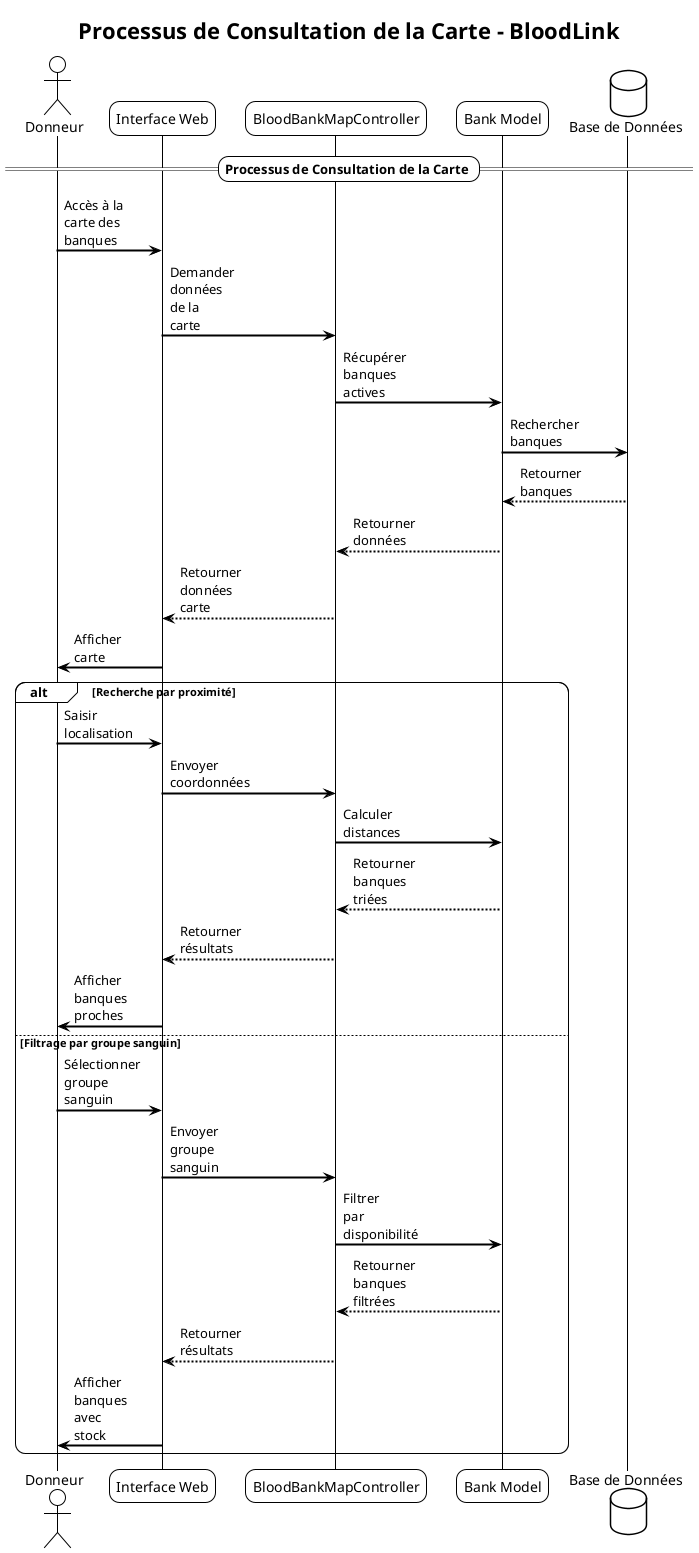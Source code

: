@startuml Diagramme de Séquences - BloodLink - Consultation de la Carte

!theme plain
skinparam backgroundColor #FFFFFF
skinparam sequenceArrowThickness 2
skinparam roundcorner 20
skinparam maxmessagesize 60

title **Processus de Consultation de la Carte - BloodLink**

actor "Donneur" as Donor

participant "Interface Web" as UI
participant "BloodBankMapController" as MapCtrl
participant "Bank Model" as BankModel

database "Base de Données" as DB

== **Processus de Consultation de la Carte** ==

Donor -> UI: Accès à la carte des banques
UI -> MapCtrl: Demander données de la carte
MapCtrl -> BankModel: Récupérer banques actives
BankModel -> DB: Rechercher banques
DB --> BankModel: Retourner banques
BankModel --> MapCtrl: Retourner données
MapCtrl --> UI: Retourner données carte
UI -> Donor: Afficher carte

alt Recherche par proximité
    Donor -> UI: Saisir localisation
    UI -> MapCtrl: Envoyer coordonnées
    MapCtrl -> BankModel: Calculer distances
    BankModel --> MapCtrl: Retourner banques triées
    MapCtrl --> UI: Retourner résultats
    UI -> Donor: Afficher banques proches
else Filtrage par groupe sanguin
    Donor -> UI: Sélectionner groupe sanguin
    UI -> MapCtrl: Envoyer groupe sanguin
    MapCtrl -> BankModel: Filtrer par disponibilité
    BankModel --> MapCtrl: Retourner banques filtrées
    MapCtrl --> UI: Retourner résultats
    UI -> Donor: Afficher banques avec stock
end

@enduml
